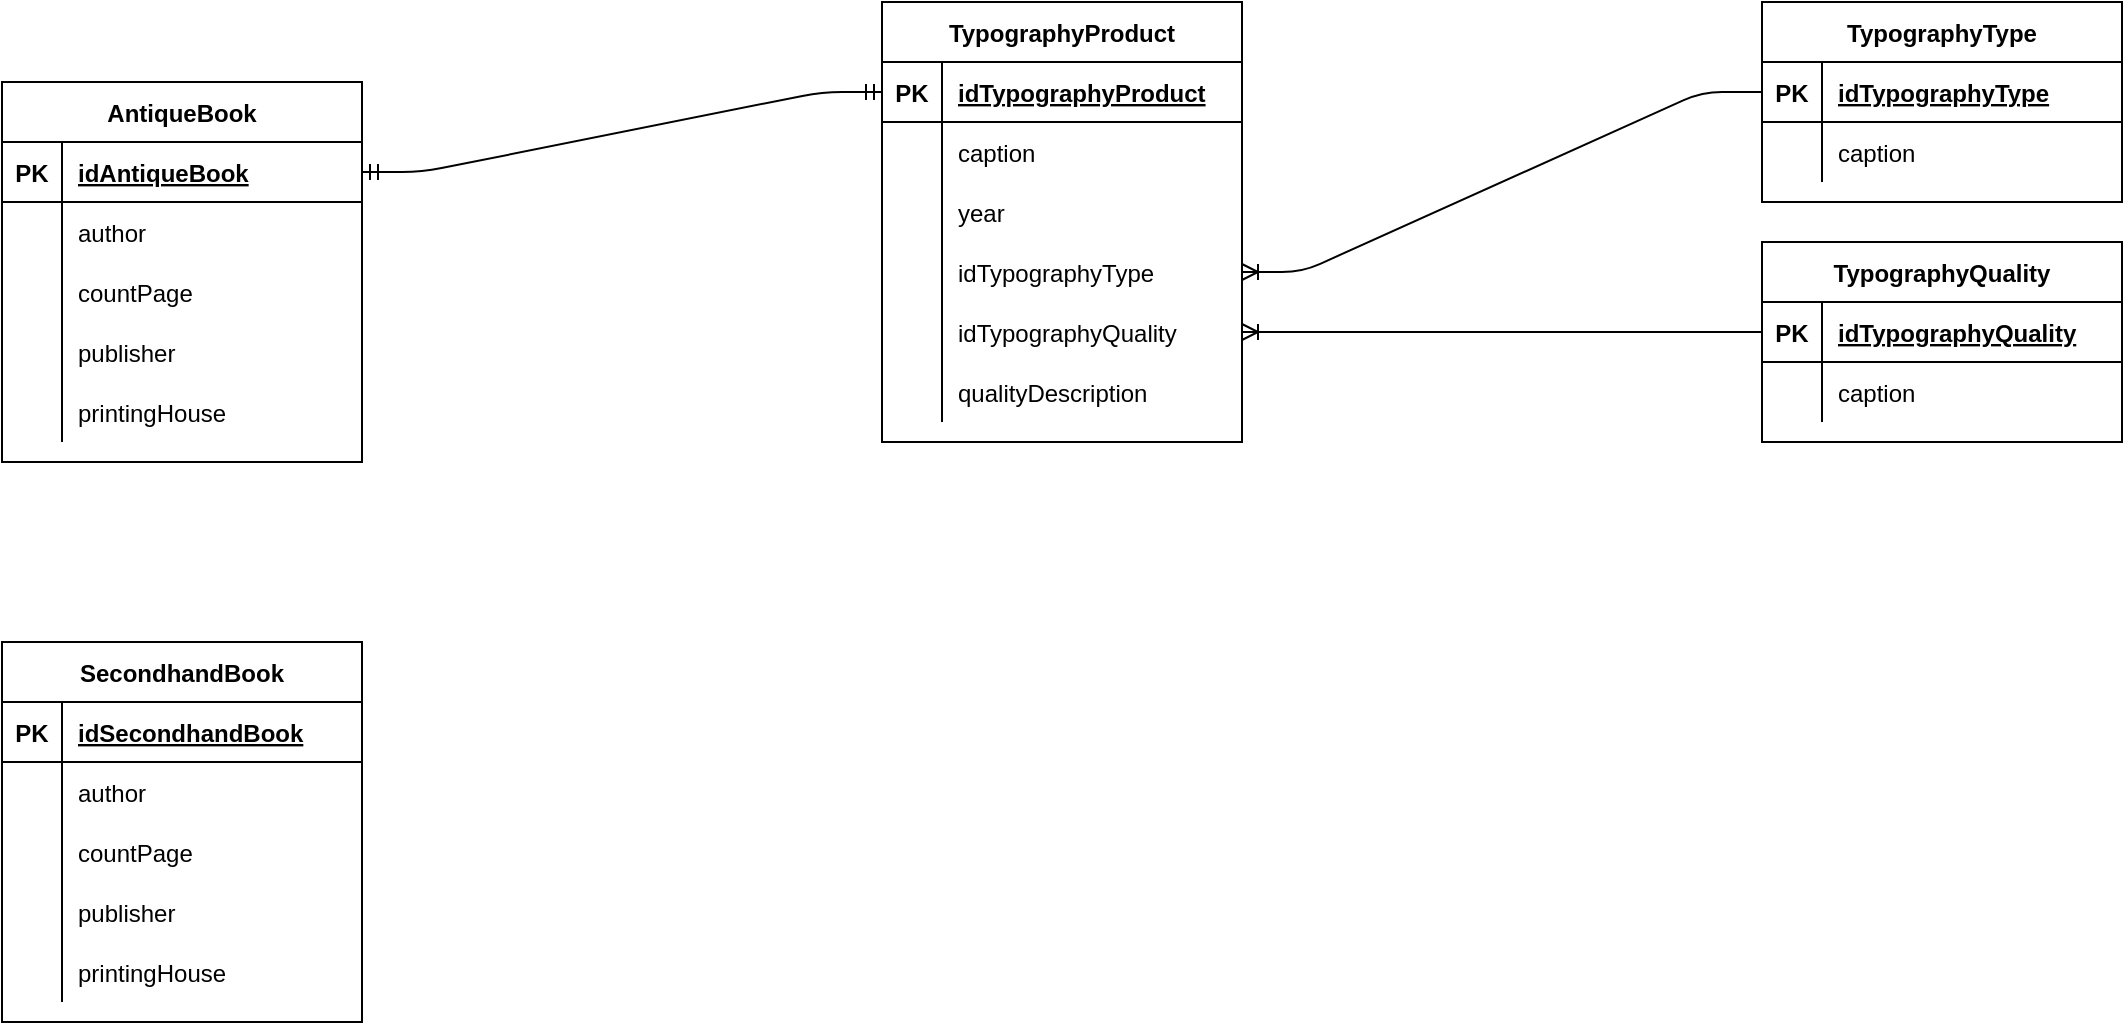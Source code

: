 <mxfile version="13.7.9" type="github" pages="2">
  <diagram id="R2lEEEUBdFMjLlhIrx00" name="Общая структура">
    <mxGraphModel dx="1610" dy="430" grid="1" gridSize="10" guides="1" tooltips="1" connect="1" arrows="1" fold="1" page="1" pageScale="1" pageWidth="850" pageHeight="1100" math="0" shadow="0" extFonts="Permanent Marker^https://fonts.googleapis.com/css?family=Permanent+Marker">
      <root>
        <mxCell id="0" />
        <mxCell id="1" parent="0" />
        <mxCell id="7gq-bZuDtef8zBYDTIqY-27" value="" style="edgeStyle=entityRelationEdgeStyle;fontSize=12;html=1;endArrow=ERoneToMany;" edge="1" parent="1" source="7gq-bZuDtef8zBYDTIqY-15" target="fQw-BtRaJXhAXheImwNY-1">
          <mxGeometry width="100" height="100" relative="1" as="geometry">
            <mxPoint x="580" y="140" as="sourcePoint" />
            <mxPoint x="550" y="280" as="targetPoint" />
          </mxGeometry>
        </mxCell>
        <mxCell id="7gq-bZuDtef8zBYDTIqY-1" value="TypographyProduct" style="shape=table;startSize=30;container=1;collapsible=1;childLayout=tableLayout;fixedRows=1;rowLines=0;fontStyle=1;align=center;resizeLast=1;" vertex="1" parent="1">
          <mxGeometry x="160" y="40" width="180" height="220" as="geometry" />
        </mxCell>
        <mxCell id="7gq-bZuDtef8zBYDTIqY-2" value="" style="shape=partialRectangle;collapsible=0;dropTarget=0;pointerEvents=0;fillColor=none;top=0;left=0;bottom=1;right=0;points=[[0,0.5],[1,0.5]];portConstraint=eastwest;" vertex="1" parent="7gq-bZuDtef8zBYDTIqY-1">
          <mxGeometry y="30" width="180" height="30" as="geometry" />
        </mxCell>
        <mxCell id="7gq-bZuDtef8zBYDTIqY-3" value="PK" style="shape=partialRectangle;connectable=0;fillColor=none;top=0;left=0;bottom=0;right=0;fontStyle=1;overflow=hidden;" vertex="1" parent="7gq-bZuDtef8zBYDTIqY-2">
          <mxGeometry width="30" height="30" as="geometry" />
        </mxCell>
        <mxCell id="7gq-bZuDtef8zBYDTIqY-4" value="idTypographyProduct" style="shape=partialRectangle;connectable=0;fillColor=none;top=0;left=0;bottom=0;right=0;align=left;spacingLeft=6;fontStyle=5;overflow=hidden;" vertex="1" parent="7gq-bZuDtef8zBYDTIqY-2">
          <mxGeometry x="30" width="150" height="30" as="geometry" />
        </mxCell>
        <mxCell id="7gq-bZuDtef8zBYDTIqY-5" value="" style="shape=partialRectangle;collapsible=0;dropTarget=0;pointerEvents=0;fillColor=none;top=0;left=0;bottom=0;right=0;points=[[0,0.5],[1,0.5]];portConstraint=eastwest;" vertex="1" parent="7gq-bZuDtef8zBYDTIqY-1">
          <mxGeometry y="60" width="180" height="30" as="geometry" />
        </mxCell>
        <mxCell id="7gq-bZuDtef8zBYDTIqY-6" value="" style="shape=partialRectangle;connectable=0;fillColor=none;top=0;left=0;bottom=0;right=0;editable=1;overflow=hidden;" vertex="1" parent="7gq-bZuDtef8zBYDTIqY-5">
          <mxGeometry width="30" height="30" as="geometry" />
        </mxCell>
        <mxCell id="7gq-bZuDtef8zBYDTIqY-7" value="caption" style="shape=partialRectangle;connectable=0;fillColor=none;top=0;left=0;bottom=0;right=0;align=left;spacingLeft=6;overflow=hidden;" vertex="1" parent="7gq-bZuDtef8zBYDTIqY-5">
          <mxGeometry x="30" width="150" height="30" as="geometry" />
        </mxCell>
        <mxCell id="7gq-bZuDtef8zBYDTIqY-8" value="" style="shape=partialRectangle;collapsible=0;dropTarget=0;pointerEvents=0;fillColor=none;top=0;left=0;bottom=0;right=0;points=[[0,0.5],[1,0.5]];portConstraint=eastwest;" vertex="1" parent="7gq-bZuDtef8zBYDTIqY-1">
          <mxGeometry y="90" width="180" height="30" as="geometry" />
        </mxCell>
        <mxCell id="7gq-bZuDtef8zBYDTIqY-9" value="" style="shape=partialRectangle;connectable=0;fillColor=none;top=0;left=0;bottom=0;right=0;editable=1;overflow=hidden;" vertex="1" parent="7gq-bZuDtef8zBYDTIqY-8">
          <mxGeometry width="30" height="30" as="geometry" />
        </mxCell>
        <mxCell id="7gq-bZuDtef8zBYDTIqY-10" value="year" style="shape=partialRectangle;connectable=0;fillColor=none;top=0;left=0;bottom=0;right=0;align=left;spacingLeft=6;overflow=hidden;" vertex="1" parent="7gq-bZuDtef8zBYDTIqY-8">
          <mxGeometry x="30" width="150" height="30" as="geometry" />
        </mxCell>
        <mxCell id="fQw-BtRaJXhAXheImwNY-1" value="" style="shape=partialRectangle;collapsible=0;dropTarget=0;pointerEvents=0;fillColor=none;top=0;left=0;bottom=0;right=0;points=[[0,0.5],[1,0.5]];portConstraint=eastwest;" vertex="1" parent="7gq-bZuDtef8zBYDTIqY-1">
          <mxGeometry y="120" width="180" height="30" as="geometry" />
        </mxCell>
        <mxCell id="fQw-BtRaJXhAXheImwNY-2" value="" style="shape=partialRectangle;connectable=0;fillColor=none;top=0;left=0;bottom=0;right=0;editable=1;overflow=hidden;" vertex="1" parent="fQw-BtRaJXhAXheImwNY-1">
          <mxGeometry width="30" height="30" as="geometry" />
        </mxCell>
        <mxCell id="fQw-BtRaJXhAXheImwNY-3" value="idTypographyType" style="shape=partialRectangle;connectable=0;fillColor=none;top=0;left=0;bottom=0;right=0;align=left;spacingLeft=6;overflow=hidden;" vertex="1" parent="fQw-BtRaJXhAXheImwNY-1">
          <mxGeometry x="30" width="150" height="30" as="geometry" />
        </mxCell>
        <mxCell id="fQw-BtRaJXhAXheImwNY-4" value="" style="shape=partialRectangle;collapsible=0;dropTarget=0;pointerEvents=0;fillColor=none;top=0;left=0;bottom=0;right=0;points=[[0,0.5],[1,0.5]];portConstraint=eastwest;" vertex="1" parent="7gq-bZuDtef8zBYDTIqY-1">
          <mxGeometry y="150" width="180" height="30" as="geometry" />
        </mxCell>
        <mxCell id="fQw-BtRaJXhAXheImwNY-5" value="" style="shape=partialRectangle;connectable=0;fillColor=none;top=0;left=0;bottom=0;right=0;editable=1;overflow=hidden;" vertex="1" parent="fQw-BtRaJXhAXheImwNY-4">
          <mxGeometry width="30" height="30" as="geometry" />
        </mxCell>
        <mxCell id="fQw-BtRaJXhAXheImwNY-6" value="idTypographyQuality" style="shape=partialRectangle;connectable=0;fillColor=none;top=0;left=0;bottom=0;right=0;align=left;spacingLeft=6;overflow=hidden;" vertex="1" parent="fQw-BtRaJXhAXheImwNY-4">
          <mxGeometry x="30" width="150" height="30" as="geometry" />
        </mxCell>
        <mxCell id="7gq-bZuDtef8zBYDTIqY-11" value="" style="shape=partialRectangle;collapsible=0;dropTarget=0;pointerEvents=0;fillColor=none;top=0;left=0;bottom=0;right=0;points=[[0,0.5],[1,0.5]];portConstraint=eastwest;" vertex="1" parent="7gq-bZuDtef8zBYDTIqY-1">
          <mxGeometry y="180" width="180" height="30" as="geometry" />
        </mxCell>
        <mxCell id="7gq-bZuDtef8zBYDTIqY-12" value="" style="shape=partialRectangle;connectable=0;fillColor=none;top=0;left=0;bottom=0;right=0;editable=1;overflow=hidden;" vertex="1" parent="7gq-bZuDtef8zBYDTIqY-11">
          <mxGeometry width="30" height="30" as="geometry" />
        </mxCell>
        <mxCell id="7gq-bZuDtef8zBYDTIqY-13" value="qualityDescription" style="shape=partialRectangle;connectable=0;fillColor=none;top=0;left=0;bottom=0;right=0;align=left;spacingLeft=6;overflow=hidden;" vertex="1" parent="7gq-bZuDtef8zBYDTIqY-11">
          <mxGeometry x="30" width="150" height="30" as="geometry" />
        </mxCell>
        <mxCell id="7gq-bZuDtef8zBYDTIqY-14" value="TypographyType" style="shape=table;startSize=30;container=1;collapsible=1;childLayout=tableLayout;fixedRows=1;rowLines=0;fontStyle=1;align=center;resizeLast=1;" vertex="1" parent="1">
          <mxGeometry x="600" y="40" width="180" height="100" as="geometry" />
        </mxCell>
        <mxCell id="7gq-bZuDtef8zBYDTIqY-15" value="" style="shape=partialRectangle;collapsible=0;dropTarget=0;pointerEvents=0;fillColor=none;top=0;left=0;bottom=1;right=0;points=[[0,0.5],[1,0.5]];portConstraint=eastwest;" vertex="1" parent="7gq-bZuDtef8zBYDTIqY-14">
          <mxGeometry y="30" width="180" height="30" as="geometry" />
        </mxCell>
        <mxCell id="7gq-bZuDtef8zBYDTIqY-16" value="PK" style="shape=partialRectangle;connectable=0;fillColor=none;top=0;left=0;bottom=0;right=0;fontStyle=1;overflow=hidden;" vertex="1" parent="7gq-bZuDtef8zBYDTIqY-15">
          <mxGeometry width="30" height="30" as="geometry" />
        </mxCell>
        <mxCell id="7gq-bZuDtef8zBYDTIqY-17" value="idTypographyType" style="shape=partialRectangle;connectable=0;fillColor=none;top=0;left=0;bottom=0;right=0;align=left;spacingLeft=6;fontStyle=5;overflow=hidden;" vertex="1" parent="7gq-bZuDtef8zBYDTIqY-15">
          <mxGeometry x="30" width="150" height="30" as="geometry" />
        </mxCell>
        <mxCell id="7gq-bZuDtef8zBYDTIqY-18" value="" style="shape=partialRectangle;collapsible=0;dropTarget=0;pointerEvents=0;fillColor=none;top=0;left=0;bottom=0;right=0;points=[[0,0.5],[1,0.5]];portConstraint=eastwest;" vertex="1" parent="7gq-bZuDtef8zBYDTIqY-14">
          <mxGeometry y="60" width="180" height="30" as="geometry" />
        </mxCell>
        <mxCell id="7gq-bZuDtef8zBYDTIqY-19" value="" style="shape=partialRectangle;connectable=0;fillColor=none;top=0;left=0;bottom=0;right=0;editable=1;overflow=hidden;" vertex="1" parent="7gq-bZuDtef8zBYDTIqY-18">
          <mxGeometry width="30" height="30" as="geometry" />
        </mxCell>
        <mxCell id="7gq-bZuDtef8zBYDTIqY-20" value="caption" style="shape=partialRectangle;connectable=0;fillColor=none;top=0;left=0;bottom=0;right=0;align=left;spacingLeft=6;overflow=hidden;" vertex="1" parent="7gq-bZuDtef8zBYDTIqY-18">
          <mxGeometry x="30" width="150" height="30" as="geometry" />
        </mxCell>
        <mxCell id="OE2pq34uRL8KqvzBAQ7R-20" value="TypographyQuality" style="shape=table;startSize=30;container=1;collapsible=1;childLayout=tableLayout;fixedRows=1;rowLines=0;fontStyle=1;align=center;resizeLast=1;" vertex="1" parent="1">
          <mxGeometry x="600" y="160" width="180" height="100" as="geometry" />
        </mxCell>
        <mxCell id="OE2pq34uRL8KqvzBAQ7R-21" value="" style="shape=partialRectangle;collapsible=0;dropTarget=0;pointerEvents=0;fillColor=none;top=0;left=0;bottom=1;right=0;points=[[0,0.5],[1,0.5]];portConstraint=eastwest;" vertex="1" parent="OE2pq34uRL8KqvzBAQ7R-20">
          <mxGeometry y="30" width="180" height="30" as="geometry" />
        </mxCell>
        <mxCell id="OE2pq34uRL8KqvzBAQ7R-22" value="PK" style="shape=partialRectangle;connectable=0;fillColor=none;top=0;left=0;bottom=0;right=0;fontStyle=1;overflow=hidden;" vertex="1" parent="OE2pq34uRL8KqvzBAQ7R-21">
          <mxGeometry width="30" height="30" as="geometry" />
        </mxCell>
        <mxCell id="OE2pq34uRL8KqvzBAQ7R-23" value="idTypographyQuality" style="shape=partialRectangle;connectable=0;fillColor=none;top=0;left=0;bottom=0;right=0;align=left;spacingLeft=6;fontStyle=5;overflow=hidden;" vertex="1" parent="OE2pq34uRL8KqvzBAQ7R-21">
          <mxGeometry x="30" width="150" height="30" as="geometry" />
        </mxCell>
        <mxCell id="OE2pq34uRL8KqvzBAQ7R-24" value="" style="shape=partialRectangle;collapsible=0;dropTarget=0;pointerEvents=0;fillColor=none;top=0;left=0;bottom=0;right=0;points=[[0,0.5],[1,0.5]];portConstraint=eastwest;" vertex="1" parent="OE2pq34uRL8KqvzBAQ7R-20">
          <mxGeometry y="60" width="180" height="30" as="geometry" />
        </mxCell>
        <mxCell id="OE2pq34uRL8KqvzBAQ7R-25" value="" style="shape=partialRectangle;connectable=0;fillColor=none;top=0;left=0;bottom=0;right=0;editable=1;overflow=hidden;" vertex="1" parent="OE2pq34uRL8KqvzBAQ7R-24">
          <mxGeometry width="30" height="30" as="geometry" />
        </mxCell>
        <mxCell id="OE2pq34uRL8KqvzBAQ7R-26" value="caption" style="shape=partialRectangle;connectable=0;fillColor=none;top=0;left=0;bottom=0;right=0;align=left;spacingLeft=6;overflow=hidden;" vertex="1" parent="OE2pq34uRL8KqvzBAQ7R-24">
          <mxGeometry x="30" width="150" height="30" as="geometry" />
        </mxCell>
        <mxCell id="fQw-BtRaJXhAXheImwNY-7" value="" style="edgeStyle=entityRelationEdgeStyle;fontSize=12;html=1;endArrow=ERoneToMany;" edge="1" parent="1" source="OE2pq34uRL8KqvzBAQ7R-21" target="fQw-BtRaJXhAXheImwNY-4">
          <mxGeometry width="100" height="100" relative="1" as="geometry">
            <mxPoint x="610" y="95" as="sourcePoint" />
            <mxPoint x="350" y="185" as="targetPoint" />
          </mxGeometry>
        </mxCell>
        <mxCell id="fQw-BtRaJXhAXheImwNY-8" value="" style="edgeStyle=entityRelationEdgeStyle;fontSize=12;html=1;endArrow=ERmandOne;startArrow=ERmandOne;" edge="1" parent="1" source="OE2pq34uRL8KqvzBAQ7R-2" target="7gq-bZuDtef8zBYDTIqY-2">
          <mxGeometry width="100" height="100" relative="1" as="geometry">
            <mxPoint x="50" y="450" as="sourcePoint" />
            <mxPoint x="150" y="350" as="targetPoint" />
          </mxGeometry>
        </mxCell>
        <mxCell id="fQw-BtRaJXhAXheImwNY-9" value="SecondhandBook" style="shape=table;startSize=30;container=1;collapsible=1;childLayout=tableLayout;fixedRows=1;rowLines=0;fontStyle=1;align=center;resizeLast=1;" vertex="1" parent="1">
          <mxGeometry x="-280" y="360" width="180" height="190" as="geometry" />
        </mxCell>
        <mxCell id="fQw-BtRaJXhAXheImwNY-10" value="" style="shape=partialRectangle;collapsible=0;dropTarget=0;pointerEvents=0;fillColor=none;top=0;left=0;bottom=1;right=0;points=[[0,0.5],[1,0.5]];portConstraint=eastwest;" vertex="1" parent="fQw-BtRaJXhAXheImwNY-9">
          <mxGeometry y="30" width="180" height="30" as="geometry" />
        </mxCell>
        <mxCell id="fQw-BtRaJXhAXheImwNY-11" value="PK" style="shape=partialRectangle;connectable=0;fillColor=none;top=0;left=0;bottom=0;right=0;fontStyle=1;overflow=hidden;" vertex="1" parent="fQw-BtRaJXhAXheImwNY-10">
          <mxGeometry width="30" height="30" as="geometry" />
        </mxCell>
        <mxCell id="fQw-BtRaJXhAXheImwNY-12" value="idSecondhandBook" style="shape=partialRectangle;connectable=0;fillColor=none;top=0;left=0;bottom=0;right=0;align=left;spacingLeft=6;fontStyle=5;overflow=hidden;" vertex="1" parent="fQw-BtRaJXhAXheImwNY-10">
          <mxGeometry x="30" width="150" height="30" as="geometry" />
        </mxCell>
        <mxCell id="fQw-BtRaJXhAXheImwNY-13" value="" style="shape=partialRectangle;collapsible=0;dropTarget=0;pointerEvents=0;fillColor=none;top=0;left=0;bottom=0;right=0;points=[[0,0.5],[1,0.5]];portConstraint=eastwest;" vertex="1" parent="fQw-BtRaJXhAXheImwNY-9">
          <mxGeometry y="60" width="180" height="30" as="geometry" />
        </mxCell>
        <mxCell id="fQw-BtRaJXhAXheImwNY-14" value="" style="shape=partialRectangle;connectable=0;fillColor=none;top=0;left=0;bottom=0;right=0;editable=1;overflow=hidden;" vertex="1" parent="fQw-BtRaJXhAXheImwNY-13">
          <mxGeometry width="30" height="30" as="geometry" />
        </mxCell>
        <mxCell id="fQw-BtRaJXhAXheImwNY-15" value="author" style="shape=partialRectangle;connectable=0;fillColor=none;top=0;left=0;bottom=0;right=0;align=left;spacingLeft=6;overflow=hidden;" vertex="1" parent="fQw-BtRaJXhAXheImwNY-13">
          <mxGeometry x="30" width="150" height="30" as="geometry" />
        </mxCell>
        <mxCell id="fQw-BtRaJXhAXheImwNY-16" value="" style="shape=partialRectangle;collapsible=0;dropTarget=0;pointerEvents=0;fillColor=none;top=0;left=0;bottom=0;right=0;points=[[0,0.5],[1,0.5]];portConstraint=eastwest;" vertex="1" parent="fQw-BtRaJXhAXheImwNY-9">
          <mxGeometry y="90" width="180" height="30" as="geometry" />
        </mxCell>
        <mxCell id="fQw-BtRaJXhAXheImwNY-17" value="" style="shape=partialRectangle;connectable=0;fillColor=none;top=0;left=0;bottom=0;right=0;editable=1;overflow=hidden;" vertex="1" parent="fQw-BtRaJXhAXheImwNY-16">
          <mxGeometry width="30" height="30" as="geometry" />
        </mxCell>
        <mxCell id="fQw-BtRaJXhAXheImwNY-18" value="countPage" style="shape=partialRectangle;connectable=0;fillColor=none;top=0;left=0;bottom=0;right=0;align=left;spacingLeft=6;overflow=hidden;" vertex="1" parent="fQw-BtRaJXhAXheImwNY-16">
          <mxGeometry x="30" width="150" height="30" as="geometry" />
        </mxCell>
        <mxCell id="fQw-BtRaJXhAXheImwNY-19" value="" style="shape=partialRectangle;collapsible=0;dropTarget=0;pointerEvents=0;fillColor=none;top=0;left=0;bottom=0;right=0;points=[[0,0.5],[1,0.5]];portConstraint=eastwest;" vertex="1" parent="fQw-BtRaJXhAXheImwNY-9">
          <mxGeometry y="120" width="180" height="30" as="geometry" />
        </mxCell>
        <mxCell id="fQw-BtRaJXhAXheImwNY-20" value="" style="shape=partialRectangle;connectable=0;fillColor=none;top=0;left=0;bottom=0;right=0;editable=1;overflow=hidden;" vertex="1" parent="fQw-BtRaJXhAXheImwNY-19">
          <mxGeometry width="30" height="30" as="geometry" />
        </mxCell>
        <mxCell id="fQw-BtRaJXhAXheImwNY-21" value="publisher" style="shape=partialRectangle;connectable=0;fillColor=none;top=0;left=0;bottom=0;right=0;align=left;spacingLeft=6;overflow=hidden;" vertex="1" parent="fQw-BtRaJXhAXheImwNY-19">
          <mxGeometry x="30" width="150" height="30" as="geometry" />
        </mxCell>
        <mxCell id="fQw-BtRaJXhAXheImwNY-22" value="" style="shape=partialRectangle;collapsible=0;dropTarget=0;pointerEvents=0;fillColor=none;top=0;left=0;bottom=0;right=0;points=[[0,0.5],[1,0.5]];portConstraint=eastwest;" vertex="1" parent="fQw-BtRaJXhAXheImwNY-9">
          <mxGeometry y="150" width="180" height="30" as="geometry" />
        </mxCell>
        <mxCell id="fQw-BtRaJXhAXheImwNY-23" value="" style="shape=partialRectangle;connectable=0;fillColor=none;top=0;left=0;bottom=0;right=0;editable=1;overflow=hidden;" vertex="1" parent="fQw-BtRaJXhAXheImwNY-22">
          <mxGeometry width="30" height="30" as="geometry" />
        </mxCell>
        <mxCell id="fQw-BtRaJXhAXheImwNY-24" value="printingHouse" style="shape=partialRectangle;connectable=0;fillColor=none;top=0;left=0;bottom=0;right=0;align=left;spacingLeft=6;overflow=hidden;" vertex="1" parent="fQw-BtRaJXhAXheImwNY-22">
          <mxGeometry x="30" width="150" height="30" as="geometry" />
        </mxCell>
        <mxCell id="OE2pq34uRL8KqvzBAQ7R-1" value="AntiqueBook" style="shape=table;startSize=30;container=1;collapsible=1;childLayout=tableLayout;fixedRows=1;rowLines=0;fontStyle=1;align=center;resizeLast=1;" vertex="1" parent="1">
          <mxGeometry x="-280" y="80" width="180" height="190" as="geometry" />
        </mxCell>
        <mxCell id="OE2pq34uRL8KqvzBAQ7R-2" value="" style="shape=partialRectangle;collapsible=0;dropTarget=0;pointerEvents=0;fillColor=none;top=0;left=0;bottom=1;right=0;points=[[0,0.5],[1,0.5]];portConstraint=eastwest;" vertex="1" parent="OE2pq34uRL8KqvzBAQ7R-1">
          <mxGeometry y="30" width="180" height="30" as="geometry" />
        </mxCell>
        <mxCell id="OE2pq34uRL8KqvzBAQ7R-3" value="PK" style="shape=partialRectangle;connectable=0;fillColor=none;top=0;left=0;bottom=0;right=0;fontStyle=1;overflow=hidden;" vertex="1" parent="OE2pq34uRL8KqvzBAQ7R-2">
          <mxGeometry width="30" height="30" as="geometry" />
        </mxCell>
        <mxCell id="OE2pq34uRL8KqvzBAQ7R-4" value="idAntiqueBook" style="shape=partialRectangle;connectable=0;fillColor=none;top=0;left=0;bottom=0;right=0;align=left;spacingLeft=6;fontStyle=5;overflow=hidden;" vertex="1" parent="OE2pq34uRL8KqvzBAQ7R-2">
          <mxGeometry x="30" width="150" height="30" as="geometry" />
        </mxCell>
        <mxCell id="OE2pq34uRL8KqvzBAQ7R-5" value="" style="shape=partialRectangle;collapsible=0;dropTarget=0;pointerEvents=0;fillColor=none;top=0;left=0;bottom=0;right=0;points=[[0,0.5],[1,0.5]];portConstraint=eastwest;" vertex="1" parent="OE2pq34uRL8KqvzBAQ7R-1">
          <mxGeometry y="60" width="180" height="30" as="geometry" />
        </mxCell>
        <mxCell id="OE2pq34uRL8KqvzBAQ7R-6" value="" style="shape=partialRectangle;connectable=0;fillColor=none;top=0;left=0;bottom=0;right=0;editable=1;overflow=hidden;" vertex="1" parent="OE2pq34uRL8KqvzBAQ7R-5">
          <mxGeometry width="30" height="30" as="geometry" />
        </mxCell>
        <mxCell id="OE2pq34uRL8KqvzBAQ7R-7" value="author" style="shape=partialRectangle;connectable=0;fillColor=none;top=0;left=0;bottom=0;right=0;align=left;spacingLeft=6;overflow=hidden;" vertex="1" parent="OE2pq34uRL8KqvzBAQ7R-5">
          <mxGeometry x="30" width="150" height="30" as="geometry" />
        </mxCell>
        <mxCell id="OE2pq34uRL8KqvzBAQ7R-8" value="" style="shape=partialRectangle;collapsible=0;dropTarget=0;pointerEvents=0;fillColor=none;top=0;left=0;bottom=0;right=0;points=[[0,0.5],[1,0.5]];portConstraint=eastwest;" vertex="1" parent="OE2pq34uRL8KqvzBAQ7R-1">
          <mxGeometry y="90" width="180" height="30" as="geometry" />
        </mxCell>
        <mxCell id="OE2pq34uRL8KqvzBAQ7R-9" value="" style="shape=partialRectangle;connectable=0;fillColor=none;top=0;left=0;bottom=0;right=0;editable=1;overflow=hidden;" vertex="1" parent="OE2pq34uRL8KqvzBAQ7R-8">
          <mxGeometry width="30" height="30" as="geometry" />
        </mxCell>
        <mxCell id="OE2pq34uRL8KqvzBAQ7R-10" value="countPage" style="shape=partialRectangle;connectable=0;fillColor=none;top=0;left=0;bottom=0;right=0;align=left;spacingLeft=6;overflow=hidden;" vertex="1" parent="OE2pq34uRL8KqvzBAQ7R-8">
          <mxGeometry x="30" width="150" height="30" as="geometry" />
        </mxCell>
        <mxCell id="OE2pq34uRL8KqvzBAQ7R-11" value="" style="shape=partialRectangle;collapsible=0;dropTarget=0;pointerEvents=0;fillColor=none;top=0;left=0;bottom=0;right=0;points=[[0,0.5],[1,0.5]];portConstraint=eastwest;" vertex="1" parent="OE2pq34uRL8KqvzBAQ7R-1">
          <mxGeometry y="120" width="180" height="30" as="geometry" />
        </mxCell>
        <mxCell id="OE2pq34uRL8KqvzBAQ7R-12" value="" style="shape=partialRectangle;connectable=0;fillColor=none;top=0;left=0;bottom=0;right=0;editable=1;overflow=hidden;" vertex="1" parent="OE2pq34uRL8KqvzBAQ7R-11">
          <mxGeometry width="30" height="30" as="geometry" />
        </mxCell>
        <mxCell id="OE2pq34uRL8KqvzBAQ7R-13" value="publisher" style="shape=partialRectangle;connectable=0;fillColor=none;top=0;left=0;bottom=0;right=0;align=left;spacingLeft=6;overflow=hidden;" vertex="1" parent="OE2pq34uRL8KqvzBAQ7R-11">
          <mxGeometry x="30" width="150" height="30" as="geometry" />
        </mxCell>
        <mxCell id="OE2pq34uRL8KqvzBAQ7R-14" value="" style="shape=partialRectangle;collapsible=0;dropTarget=0;pointerEvents=0;fillColor=none;top=0;left=0;bottom=0;right=0;points=[[0,0.5],[1,0.5]];portConstraint=eastwest;" vertex="1" parent="OE2pq34uRL8KqvzBAQ7R-1">
          <mxGeometry y="150" width="180" height="30" as="geometry" />
        </mxCell>
        <mxCell id="OE2pq34uRL8KqvzBAQ7R-15" value="" style="shape=partialRectangle;connectable=0;fillColor=none;top=0;left=0;bottom=0;right=0;editable=1;overflow=hidden;" vertex="1" parent="OE2pq34uRL8KqvzBAQ7R-14">
          <mxGeometry width="30" height="30" as="geometry" />
        </mxCell>
        <mxCell id="OE2pq34uRL8KqvzBAQ7R-16" value="printingHouse" style="shape=partialRectangle;connectable=0;fillColor=none;top=0;left=0;bottom=0;right=0;align=left;spacingLeft=6;overflow=hidden;" vertex="1" parent="OE2pq34uRL8KqvzBAQ7R-14">
          <mxGeometry x="30" width="150" height="30" as="geometry" />
        </mxCell>
      </root>
    </mxGraphModel>
  </diagram>
  <diagram id="TZNjtiAPtXSOyV1RgDeg" name="Значения кодовых словарей">
    <mxGraphModel dx="630" dy="357" grid="1" gridSize="10" guides="1" tooltips="1" connect="1" arrows="1" fold="1" page="1" pageScale="1" pageWidth="827" pageHeight="1169" math="0" shadow="0">
      <root>
        <mxCell id="7G2ZEqkzIKLut_F-zrIf-0" />
        <mxCell id="7G2ZEqkzIKLut_F-zrIf-1" parent="7G2ZEqkzIKLut_F-zrIf-0" />
        <mxCell id="tx18omGcolYZCf3JLZYh-13" value="TypographyType" style="swimlane;fontStyle=0;childLayout=stackLayout;horizontal=1;startSize=26;horizontalStack=0;resizeParent=1;resizeParentMax=0;resizeLast=0;collapsible=1;marginBottom=0;align=center;fontSize=14;" vertex="1" parent="7G2ZEqkzIKLut_F-zrIf-1">
          <mxGeometry x="40" y="40" width="160" height="176" as="geometry" />
        </mxCell>
        <mxCell id="tx18omGcolYZCf3JLZYh-14" value="Антикварная книга" style="text;strokeColor=none;fillColor=none;spacingLeft=4;spacingRight=4;overflow=hidden;rotatable=0;points=[[0,0.5],[1,0.5]];portConstraint=eastwest;fontSize=12;" vertex="1" parent="tx18omGcolYZCf3JLZYh-13">
          <mxGeometry y="26" width="160" height="30" as="geometry" />
        </mxCell>
        <mxCell id="tx18omGcolYZCf3JLZYh-15" value="Букинистическая книга" style="text;strokeColor=none;fillColor=none;spacingLeft=4;spacingRight=4;overflow=hidden;rotatable=0;points=[[0,0.5],[1,0.5]];portConstraint=eastwest;fontSize=12;" vertex="1" parent="tx18omGcolYZCf3JLZYh-13">
          <mxGeometry y="56" width="160" height="30" as="geometry" />
        </mxCell>
        <mxCell id="tx18omGcolYZCf3JLZYh-16" value="Журнал" style="text;strokeColor=none;fillColor=none;spacingLeft=4;spacingRight=4;overflow=hidden;rotatable=0;points=[[0,0.5],[1,0.5]];portConstraint=eastwest;fontSize=12;" vertex="1" parent="tx18omGcolYZCf3JLZYh-13">
          <mxGeometry y="86" width="160" height="30" as="geometry" />
        </mxCell>
        <mxCell id="tx18omGcolYZCf3JLZYh-17" value="Газета" style="text;strokeColor=none;fillColor=none;spacingLeft=4;spacingRight=4;overflow=hidden;rotatable=0;points=[[0,0.5],[1,0.5]];portConstraint=eastwest;fontSize=12;" vertex="1" parent="tx18omGcolYZCf3JLZYh-13">
          <mxGeometry y="116" width="160" height="30" as="geometry" />
        </mxCell>
        <mxCell id="tx18omGcolYZCf3JLZYh-18" value="Открытка" style="text;strokeColor=none;fillColor=none;spacingLeft=4;spacingRight=4;overflow=hidden;rotatable=0;points=[[0,0.5],[1,0.5]];portConstraint=eastwest;fontSize=12;" vertex="1" parent="tx18omGcolYZCf3JLZYh-13">
          <mxGeometry y="146" width="160" height="30" as="geometry" />
        </mxCell>
        <mxCell id="cnqbxz_QclA-MGncGDbw-1" value="TypographyQuality" style="swimlane;fontStyle=0;childLayout=stackLayout;horizontal=1;startSize=26;horizontalStack=0;resizeParent=1;resizeParentMax=0;resizeLast=0;collapsible=1;marginBottom=0;align=center;fontSize=14;" vertex="1" parent="7G2ZEqkzIKLut_F-zrIf-1">
          <mxGeometry x="240" y="40" width="160" height="116" as="geometry" />
        </mxCell>
        <mxCell id="cnqbxz_QclA-MGncGDbw-2" value="Отличное" style="text;strokeColor=none;fillColor=none;spacingLeft=4;spacingRight=4;overflow=hidden;rotatable=0;points=[[0,0.5],[1,0.5]];portConstraint=eastwest;fontSize=12;" vertex="1" parent="cnqbxz_QclA-MGncGDbw-1">
          <mxGeometry y="26" width="160" height="30" as="geometry" />
        </mxCell>
        <mxCell id="cnqbxz_QclA-MGncGDbw-3" value="Хорошее" style="text;strokeColor=none;fillColor=none;spacingLeft=4;spacingRight=4;overflow=hidden;rotatable=0;points=[[0,0.5],[1,0.5]];portConstraint=eastwest;fontSize=12;" vertex="1" parent="cnqbxz_QclA-MGncGDbw-1">
          <mxGeometry y="56" width="160" height="30" as="geometry" />
        </mxCell>
        <mxCell id="cnqbxz_QclA-MGncGDbw-4" value="Плохое" style="text;strokeColor=none;fillColor=none;spacingLeft=4;spacingRight=4;overflow=hidden;rotatable=0;points=[[0,0.5],[1,0.5]];portConstraint=eastwest;fontSize=12;" vertex="1" parent="cnqbxz_QclA-MGncGDbw-1">
          <mxGeometry y="86" width="160" height="30" as="geometry" />
        </mxCell>
      </root>
    </mxGraphModel>
  </diagram>
</mxfile>
